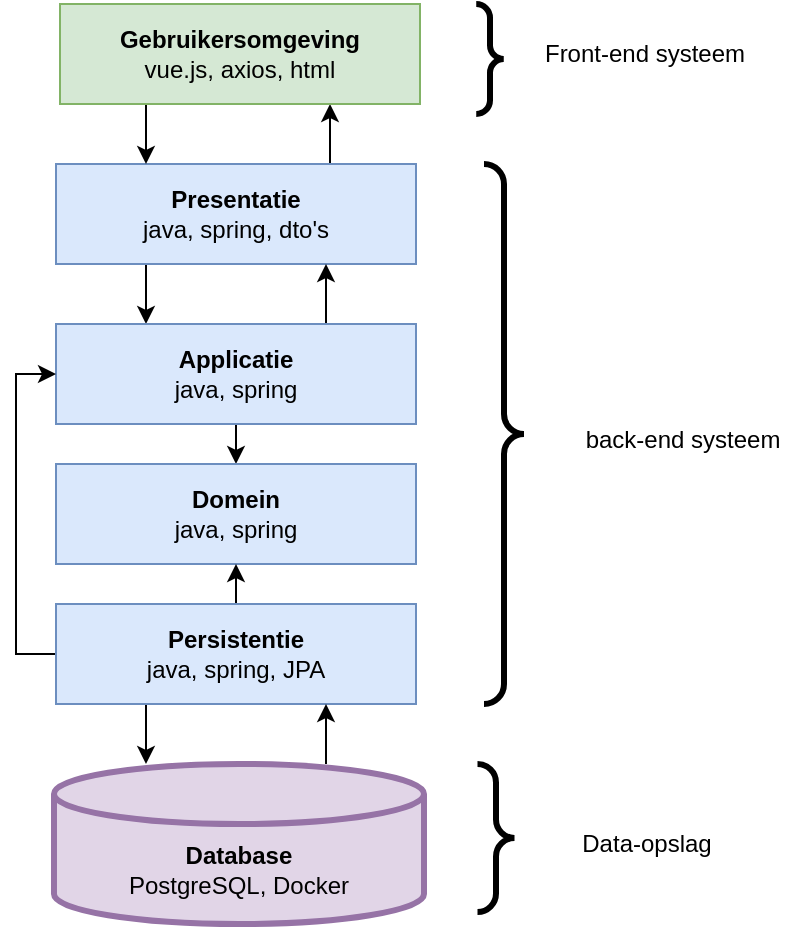 <mxfile version="20.4.2" type="device"><diagram id="I7urJps7_T_NsVg_wZyj" name="Page-1"><mxGraphModel dx="1422" dy="694" grid="0" gridSize="10" guides="1" tooltips="1" connect="1" arrows="1" fold="1" page="1" pageScale="1" pageWidth="850" pageHeight="1100" math="0" shadow="0"><root><mxCell id="0"/><mxCell id="1" parent="0"/><mxCell id="51tzZ65_WzzF59hJBSGV-19" style="edgeStyle=orthogonalEdgeStyle;rounded=0;orthogonalLoop=1;jettySize=auto;html=1;exitX=0.75;exitY=0;exitDx=0;exitDy=0;entryX=0.75;entryY=1;entryDx=0;entryDy=0;" parent="1" source="51tzZ65_WzzF59hJBSGV-1" target="51tzZ65_WzzF59hJBSGV-5" edge="1"><mxGeometry relative="1" as="geometry"/></mxCell><mxCell id="51tzZ65_WzzF59hJBSGV-20" style="edgeStyle=orthogonalEdgeStyle;rounded=0;orthogonalLoop=1;jettySize=auto;html=1;exitX=0.25;exitY=1;exitDx=0;exitDy=0;entryX=0.25;entryY=0;entryDx=0;entryDy=0;" parent="1" source="51tzZ65_WzzF59hJBSGV-1" target="51tzZ65_WzzF59hJBSGV-2" edge="1"><mxGeometry relative="1" as="geometry"/></mxCell><mxCell id="51tzZ65_WzzF59hJBSGV-1" value="&lt;b&gt;Presentatie&lt;/b&gt;&lt;br&gt;java, spring, dto's" style="rounded=0;whiteSpace=wrap;html=1;fillColor=#dae8fc;strokeColor=#6c8ebf;" parent="1" vertex="1"><mxGeometry x="310" y="120" width="180" height="50" as="geometry"/></mxCell><mxCell id="51tzZ65_WzzF59hJBSGV-21" style="edgeStyle=orthogonalEdgeStyle;rounded=0;orthogonalLoop=1;jettySize=auto;html=1;exitX=0.75;exitY=0;exitDx=0;exitDy=0;entryX=0.75;entryY=1;entryDx=0;entryDy=0;" parent="1" source="51tzZ65_WzzF59hJBSGV-2" target="51tzZ65_WzzF59hJBSGV-1" edge="1"><mxGeometry relative="1" as="geometry"/></mxCell><mxCell id="51tzZ65_WzzF59hJBSGV-33" style="edgeStyle=orthogonalEdgeStyle;rounded=0;orthogonalLoop=1;jettySize=auto;html=1;exitX=0.5;exitY=1;exitDx=0;exitDy=0;entryX=0.5;entryY=0;entryDx=0;entryDy=0;" parent="1" source="51tzZ65_WzzF59hJBSGV-2" target="51tzZ65_WzzF59hJBSGV-3" edge="1"><mxGeometry relative="1" as="geometry"/></mxCell><mxCell id="51tzZ65_WzzF59hJBSGV-2" value="&lt;b&gt;Applicatie&lt;br&gt;&lt;/b&gt;java, spring&lt;b&gt;&lt;br&gt;&lt;/b&gt;" style="rounded=0;whiteSpace=wrap;html=1;fillColor=#dae8fc;strokeColor=#6c8ebf;" parent="1" vertex="1"><mxGeometry x="310" y="200" width="180" height="50" as="geometry"/></mxCell><mxCell id="51tzZ65_WzzF59hJBSGV-3" value="&lt;b&gt;Domein&lt;br&gt;&lt;/b&gt;java, spring&lt;b&gt;&lt;br&gt;&lt;/b&gt;" style="rounded=0;whiteSpace=wrap;html=1;fillColor=#dae8fc;strokeColor=#6c8ebf;" parent="1" vertex="1"><mxGeometry x="310" y="270" width="180" height="50" as="geometry"/></mxCell><mxCell id="51tzZ65_WzzF59hJBSGV-26" style="edgeStyle=orthogonalEdgeStyle;rounded=0;orthogonalLoop=1;jettySize=auto;html=1;exitX=0.25;exitY=1;exitDx=0;exitDy=0;entryX=0.25;entryY=0;entryDx=0;entryDy=0;" parent="1" source="51tzZ65_WzzF59hJBSGV-4" edge="1"><mxGeometry relative="1" as="geometry"><mxPoint x="355" y="420" as="targetPoint"/></mxGeometry></mxCell><mxCell id="51tzZ65_WzzF59hJBSGV-36" style="edgeStyle=orthogonalEdgeStyle;rounded=0;orthogonalLoop=1;jettySize=auto;html=1;exitX=0.5;exitY=0;exitDx=0;exitDy=0;entryX=0.5;entryY=1;entryDx=0;entryDy=0;" parent="1" source="51tzZ65_WzzF59hJBSGV-4" target="51tzZ65_WzzF59hJBSGV-3" edge="1"><mxGeometry relative="1" as="geometry"/></mxCell><mxCell id="51tzZ65_WzzF59hJBSGV-37" style="edgeStyle=orthogonalEdgeStyle;rounded=0;orthogonalLoop=1;jettySize=auto;html=1;exitX=0;exitY=0.5;exitDx=0;exitDy=0;entryX=0;entryY=0.5;entryDx=0;entryDy=0;" parent="1" source="51tzZ65_WzzF59hJBSGV-4" target="51tzZ65_WzzF59hJBSGV-2" edge="1"><mxGeometry relative="1" as="geometry"/></mxCell><mxCell id="51tzZ65_WzzF59hJBSGV-4" value="&lt;b&gt;Persistentie&lt;br&gt;&lt;/b&gt;java, spring, JPA&lt;b&gt;&lt;br&gt;&lt;/b&gt;" style="rounded=0;whiteSpace=wrap;html=1;fillColor=#dae8fc;strokeColor=#6c8ebf;" parent="1" vertex="1"><mxGeometry x="310" y="340" width="180" height="50" as="geometry"/></mxCell><mxCell id="51tzZ65_WzzF59hJBSGV-18" style="edgeStyle=orthogonalEdgeStyle;rounded=0;orthogonalLoop=1;jettySize=auto;html=1;exitX=0.25;exitY=1;exitDx=0;exitDy=0;entryX=0.25;entryY=0;entryDx=0;entryDy=0;" parent="1" source="51tzZ65_WzzF59hJBSGV-5" target="51tzZ65_WzzF59hJBSGV-1" edge="1"><mxGeometry relative="1" as="geometry"/></mxCell><mxCell id="51tzZ65_WzzF59hJBSGV-5" value="&lt;b&gt;Gebruikersomgeving&lt;/b&gt;&lt;br&gt;vue.js, axios, html" style="rounded=0;whiteSpace=wrap;html=1;fillColor=#d5e8d4;strokeColor=#82b366;" parent="1" vertex="1"><mxGeometry x="312" y="40" width="180" height="50" as="geometry"/></mxCell><mxCell id="51tzZ65_WzzF59hJBSGV-28" style="edgeStyle=orthogonalEdgeStyle;rounded=0;orthogonalLoop=1;jettySize=auto;html=1;exitX=0.75;exitY=0;exitDx=0;exitDy=0;entryX=0.75;entryY=1;entryDx=0;entryDy=0;" parent="1" target="51tzZ65_WzzF59hJBSGV-4" edge="1"><mxGeometry relative="1" as="geometry"><mxPoint x="445" y="420" as="sourcePoint"/></mxGeometry></mxCell><mxCell id="51tzZ65_WzzF59hJBSGV-10" value="" style="labelPosition=right;align=left;strokeWidth=3;shape=mxgraph.mockup.markup.curlyBrace;html=1;shadow=0;dashed=0;strokeColor=#000000;direction=north;rotation=-180;" parent="1" vertex="1"><mxGeometry x="524" y="120" width="20" height="270" as="geometry"/></mxCell><mxCell id="51tzZ65_WzzF59hJBSGV-11" value="" style="labelPosition=right;align=left;strokeWidth=3;shape=mxgraph.mockup.markup.curlyBrace;html=1;shadow=0;dashed=0;strokeColor=#000000;direction=north;rotation=-180;" parent="1" vertex="1"><mxGeometry x="520" y="420" width="20" height="74" as="geometry"/></mxCell><mxCell id="51tzZ65_WzzF59hJBSGV-12" value="" style="labelPosition=right;align=left;strokeWidth=3;shape=mxgraph.mockup.markup.curlyBrace;html=1;shadow=0;dashed=0;strokeColor=#000000;direction=north;rotation=-180;" parent="1" vertex="1"><mxGeometry x="517" y="40" width="20" height="55" as="geometry"/></mxCell><mxCell id="51tzZ65_WzzF59hJBSGV-13" value="Front-end systeem" style="text;html=1;align=center;verticalAlign=middle;resizable=0;points=[];autosize=1;strokeColor=none;fillColor=none;" parent="1" vertex="1"><mxGeometry x="544" y="50" width="120" height="30" as="geometry"/></mxCell><mxCell id="51tzZ65_WzzF59hJBSGV-14" value="back-end systeem" style="text;html=1;align=center;verticalAlign=middle;resizable=0;points=[];autosize=1;strokeColor=none;fillColor=none;" parent="1" vertex="1"><mxGeometry x="563" y="243" width="120" height="30" as="geometry"/></mxCell><mxCell id="51tzZ65_WzzF59hJBSGV-15" value="Data-opslag" style="text;html=1;align=center;verticalAlign=middle;resizable=0;points=[];autosize=1;strokeColor=none;fillColor=none;" parent="1" vertex="1"><mxGeometry x="563" y="447" width="83" height="26" as="geometry"/></mxCell><mxCell id="51tzZ65_WzzF59hJBSGV-30" value="&lt;b&gt;Database&lt;/b&gt;&lt;br&gt;PostgreSQL, Docker" style="shape=cylinder3;whiteSpace=wrap;html=1;boundedLbl=1;backgroundOutline=1;size=15;strokeColor=#9673a6;strokeWidth=3;fillColor=#e1d5e7;" parent="1" vertex="1"><mxGeometry x="309" y="420" width="185" height="80" as="geometry"/></mxCell></root></mxGraphModel></diagram></mxfile>